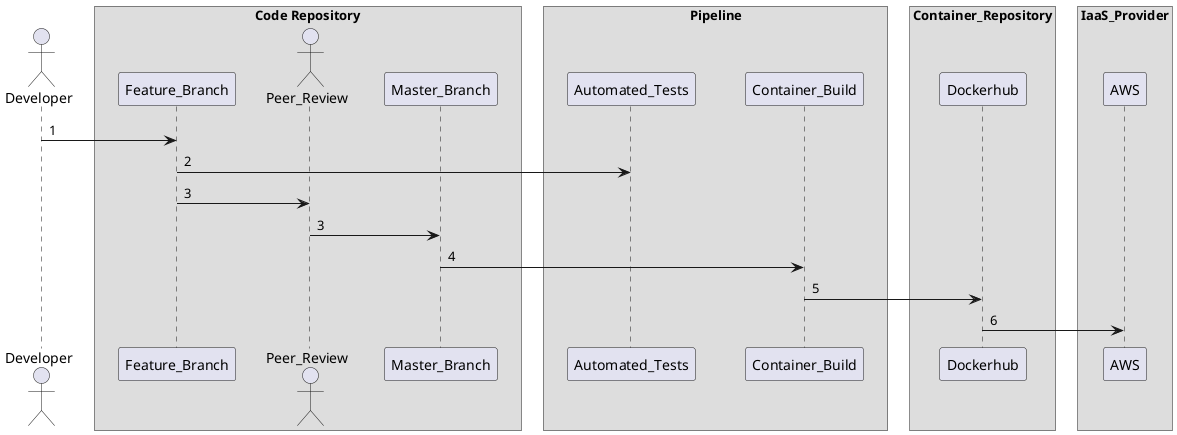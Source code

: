 @startuml
skinparam ParticipantPadding 20
skinparam BoxPadding 10
actor Developer

box "Code Repository"
participant Feature_Branch
actor Peer_Review
participant Master_Branch
end box

box "Pipeline"
participant Automated_Tests
participant Container_Build
end box

box "Container_Repository"
participant Dockerhub
end box

box "IaaS_Provider"
participant AWS
end box

Developer -> Feature_Branch : 1
Feature_Branch -> Automated_Tests : 2
Feature_Branch -> Peer_Review : 3
Peer_Review -> Master_Branch : 3
Master_Branch -> Container_Build : 4
Container_Build -> Dockerhub : 5
Dockerhub -> AWS : 6

@enduml
